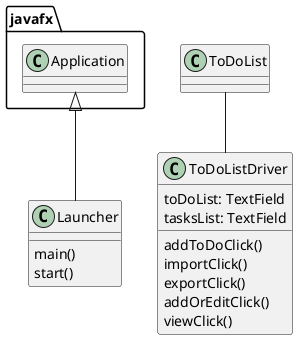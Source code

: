 @startuml
'https://plantuml.com/class-diagram

class Launcher
{
    main()
    start()
}

class ToDoListDriver
{
    toDoList: TextField
    tasksList: TextField

    addToDoClick()
    importClick()
    exportClick()
    addOrEditClick()
    viewClick()
}


javafx.Application <|-- Launcher

ToDoList -- ToDoListDriver



@enduml